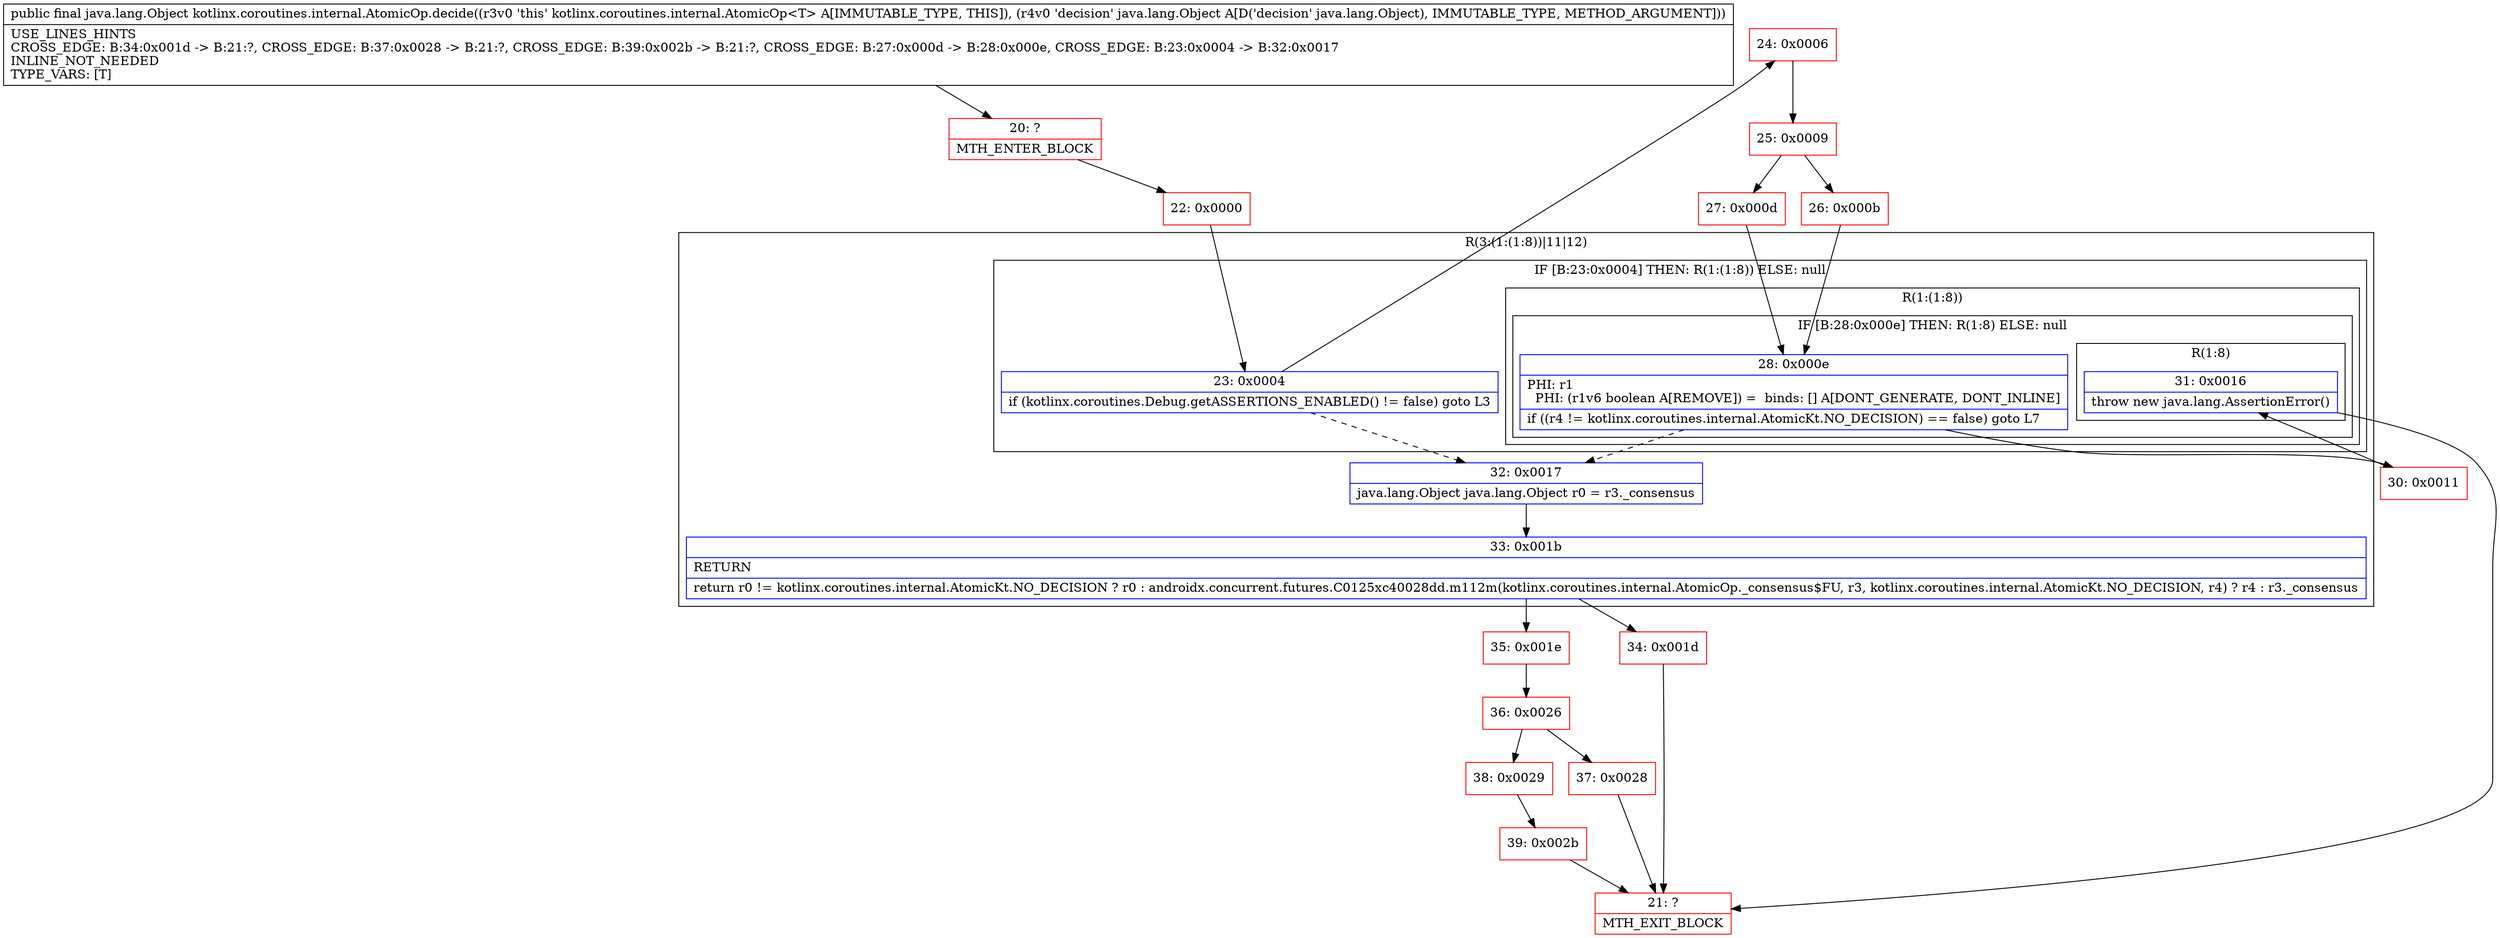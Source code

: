 digraph "CFG forkotlinx.coroutines.internal.AtomicOp.decide(Ljava\/lang\/Object;)Ljava\/lang\/Object;" {
subgraph cluster_Region_1921805084 {
label = "R(3:(1:(1:8))|11|12)";
node [shape=record,color=blue];
subgraph cluster_IfRegion_46751227 {
label = "IF [B:23:0x0004] THEN: R(1:(1:8)) ELSE: null";
node [shape=record,color=blue];
Node_23 [shape=record,label="{23\:\ 0x0004|if (kotlinx.coroutines.Debug.getASSERTIONS_ENABLED() != false) goto L3\l}"];
subgraph cluster_Region_329027670 {
label = "R(1:(1:8))";
node [shape=record,color=blue];
subgraph cluster_IfRegion_708389655 {
label = "IF [B:28:0x000e] THEN: R(1:8) ELSE: null";
node [shape=record,color=blue];
Node_28 [shape=record,label="{28\:\ 0x000e|PHI: r1 \l  PHI: (r1v6 boolean A[REMOVE]) =  binds: [] A[DONT_GENERATE, DONT_INLINE]\l|if ((r4 != kotlinx.coroutines.internal.AtomicKt.NO_DECISION) == false) goto L7\l}"];
subgraph cluster_Region_1617672006 {
label = "R(1:8)";
node [shape=record,color=blue];
Node_31 [shape=record,label="{31\:\ 0x0016|throw new java.lang.AssertionError()\l}"];
}
}
}
}
Node_32 [shape=record,label="{32\:\ 0x0017|java.lang.Object java.lang.Object r0 = r3._consensus\l}"];
Node_33 [shape=record,label="{33\:\ 0x001b|RETURN\l|return r0 != kotlinx.coroutines.internal.AtomicKt.NO_DECISION ? r0 : androidx.concurrent.futures.C0125xc40028dd.m112m(kotlinx.coroutines.internal.AtomicOp._consensus$FU, r3, kotlinx.coroutines.internal.AtomicKt.NO_DECISION, r4) ? r4 : r3._consensus\l}"];
}
Node_20 [shape=record,color=red,label="{20\:\ ?|MTH_ENTER_BLOCK\l}"];
Node_22 [shape=record,color=red,label="{22\:\ 0x0000}"];
Node_24 [shape=record,color=red,label="{24\:\ 0x0006}"];
Node_25 [shape=record,color=red,label="{25\:\ 0x0009}"];
Node_26 [shape=record,color=red,label="{26\:\ 0x000b}"];
Node_30 [shape=record,color=red,label="{30\:\ 0x0011}"];
Node_21 [shape=record,color=red,label="{21\:\ ?|MTH_EXIT_BLOCK\l}"];
Node_27 [shape=record,color=red,label="{27\:\ 0x000d}"];
Node_34 [shape=record,color=red,label="{34\:\ 0x001d}"];
Node_35 [shape=record,color=red,label="{35\:\ 0x001e}"];
Node_36 [shape=record,color=red,label="{36\:\ 0x0026}"];
Node_37 [shape=record,color=red,label="{37\:\ 0x0028}"];
Node_38 [shape=record,color=red,label="{38\:\ 0x0029}"];
Node_39 [shape=record,color=red,label="{39\:\ 0x002b}"];
MethodNode[shape=record,label="{public final java.lang.Object kotlinx.coroutines.internal.AtomicOp.decide((r3v0 'this' kotlinx.coroutines.internal.AtomicOp\<T\> A[IMMUTABLE_TYPE, THIS]), (r4v0 'decision' java.lang.Object A[D('decision' java.lang.Object), IMMUTABLE_TYPE, METHOD_ARGUMENT]))  | USE_LINES_HINTS\lCROSS_EDGE: B:34:0x001d \-\> B:21:?, CROSS_EDGE: B:37:0x0028 \-\> B:21:?, CROSS_EDGE: B:39:0x002b \-\> B:21:?, CROSS_EDGE: B:27:0x000d \-\> B:28:0x000e, CROSS_EDGE: B:23:0x0004 \-\> B:32:0x0017\lINLINE_NOT_NEEDED\lTYPE_VARS: [T]\l}"];
MethodNode -> Node_20;Node_23 -> Node_24;
Node_23 -> Node_32[style=dashed];
Node_28 -> Node_30;
Node_28 -> Node_32[style=dashed];
Node_31 -> Node_21;
Node_32 -> Node_33;
Node_33 -> Node_34;
Node_33 -> Node_35;
Node_20 -> Node_22;
Node_22 -> Node_23;
Node_24 -> Node_25;
Node_25 -> Node_26;
Node_25 -> Node_27;
Node_26 -> Node_28;
Node_30 -> Node_31;
Node_27 -> Node_28;
Node_34 -> Node_21;
Node_35 -> Node_36;
Node_36 -> Node_37;
Node_36 -> Node_38;
Node_37 -> Node_21;
Node_38 -> Node_39;
Node_39 -> Node_21;
}

